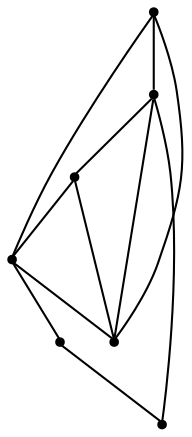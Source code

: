 graph {
  node [shape=point,comment="{\"directed\":false,\"doi\":\"10.1007/978-3-031-49272-3_22\",\"figure\":\"4 (4)\"}"]

  v0 [pos="1500.0806282556505,525.174706552146"]
  v1 [pos="1472.3679055850566,251.5218710519921"]
  v2 [pos="1340.0551608686253,605.1865232244033"]
  v3 [pos="1398.2185962990498,433.523808550841"]
  v4 [pos="1222.2072550564424,412.55387716593435"]
  v5 [pos="1390.725718688035,354.8819080629296"]
  v6 [pos="1233.3714735516635,551.8451425425294"]

  v0 -- v1 [id="-1",pos="1500.0806282556505,525.174706552146 1472.3679055850566,251.5218710519921 1472.3679055850566,251.5218710519921 1472.3679055850566,251.5218710519921"]
  v0 -- v2 [id="-2",pos="1500.0806282556505,525.174706552146 1340.0551608686253,605.1865232244033 1340.0551608686253,605.1865232244033 1340.0551608686253,605.1865232244033"]
  v4 -- v3 [id="-3",pos="1222.2072550564424,412.55387716593435 1398.2185962990498,433.523808550841 1398.2185962990498,433.523808550841 1398.2185962990498,433.523808550841"]
  v4 -- v6 [id="-4",pos="1222.2072550564424,412.55387716593435 1233.3714735516635,551.8451425425294 1233.3714735516635,551.8451425425294 1233.3714735516635,551.8451425425294"]
  v6 -- v2 [id="-6",pos="1233.3714735516635,551.8451425425294 1340.0551608686253,605.1865232244033 1340.0551608686253,605.1865232244033 1340.0551608686253,605.1865232244033"]
  v0 -- v3 [id="-8",pos="1500.0806282556505,525.174706552146 1398.2185962990498,433.523808550841 1398.2185962990498,433.523808550841 1398.2185962990498,433.523808550841"]
  v1 -- v3 [id="-10",pos="1472.3679055850566,251.5218710519921 1398.2185962990498,433.523808550841 1398.2185962990498,433.523808550841 1398.2185962990498,433.523808550841"]
  v1 -- v4 [id="-13",pos="1472.3679055850566,251.5218710519921 1222.2072550564424,412.55387716593435 1222.2072550564424,412.55387716593435 1222.2072550564424,412.55387716593435"]
  v5 -- v3 [id="-16",pos="1390.725718688035,354.8819080629296 1398.2185962990498,433.523808550841 1398.2185962990498,433.523808550841 1398.2185962990498,433.523808550841"]
  v5 -- v0 [id="-17",pos="1390.725718688035,354.8819080629296 1500.0806282556505,525.174706552146 1500.0806282556505,525.174706552146 1500.0806282556505,525.174706552146"]
  v5 -- v4 [id="-18",pos="1390.725718688035,354.8819080629296 1222.2072550564424,412.55387716593435 1222.2072550564424,412.55387716593435 1222.2072550564424,412.55387716593435"]
}